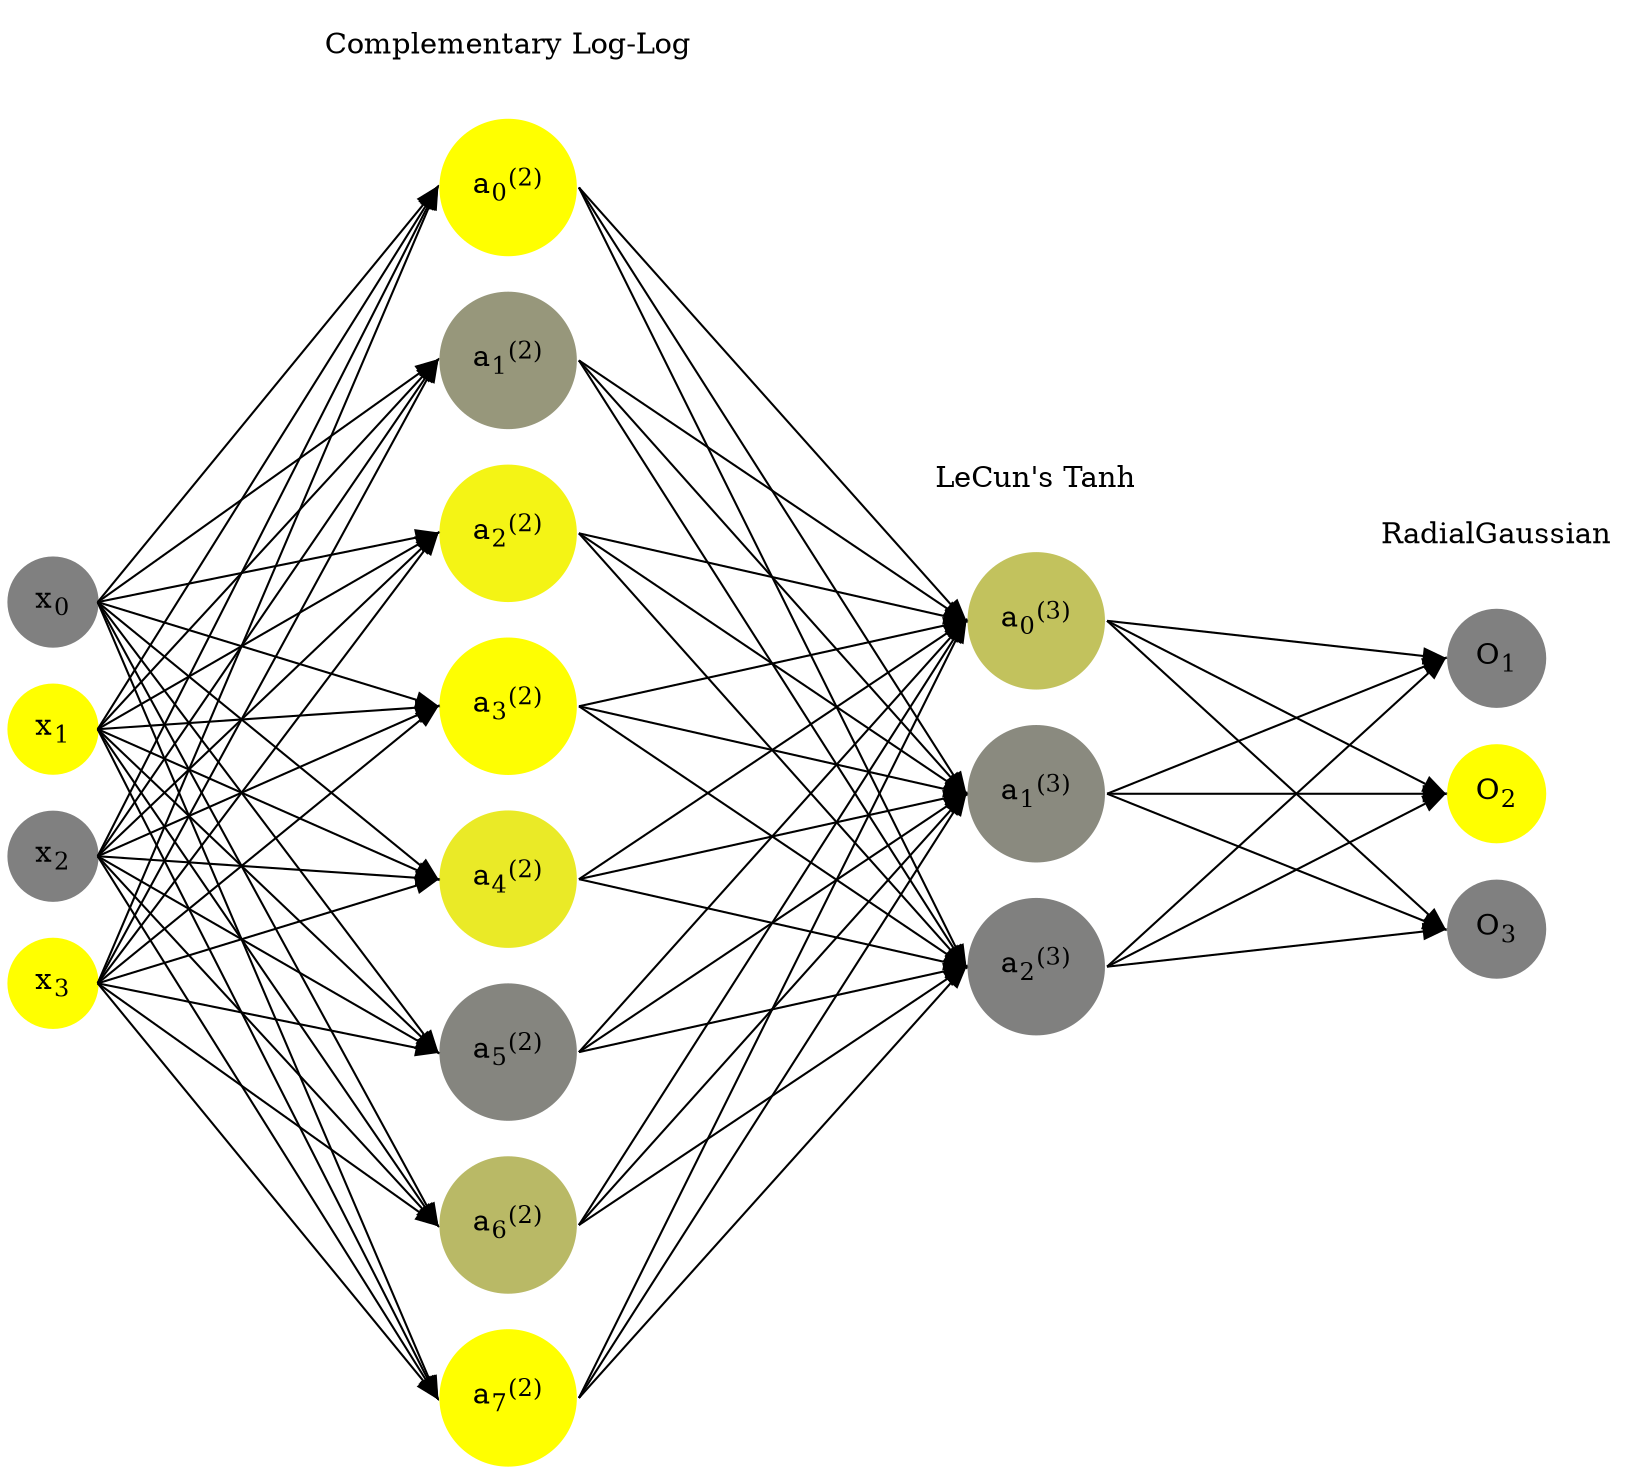 digraph G {
	rankdir = LR;
	splines=false;
	edge[style=invis];
	ranksep= 1.4;
	{
	node [shape=circle, color="0.1667, 0.0, 0.5", style=filled, fillcolor="0.1667, 0.0, 0.5"];
	x0 [label=<x<sub>0</sub>>];
	}
	{
	node [shape=circle, color="0.1667, 1.0, 1.0", style=filled, fillcolor="0.1667, 1.0, 1.0"];
	x1 [label=<x<sub>1</sub>>];
	}
	{
	node [shape=circle, color="0.1667, 0.0, 0.5", style=filled, fillcolor="0.1667, 0.0, 0.5"];
	x2 [label=<x<sub>2</sub>>];
	}
	{
	node [shape=circle, color="0.1667, 1.0, 1.0", style=filled, fillcolor="0.1667, 1.0, 1.0"];
	x3 [label=<x<sub>3</sub>>];
	}
	{
	node [shape=circle, color="0.1667, 0.999765, 0.999882", style=filled, fillcolor="0.1667, 0.999765, 0.999882"];
	a02 [label=<a<sub>0</sub><sup>(2)</sup>>];
	}
	{
	node [shape=circle, color="0.1667, 0.184420, 0.592210", style=filled, fillcolor="0.1667, 0.184420, 0.592210"];
	a12 [label=<a<sub>1</sub><sup>(2)</sup>>];
	}
	{
	node [shape=circle, color="0.1667, 0.911735, 0.955868", style=filled, fillcolor="0.1667, 0.911735, 0.955868"];
	a22 [label=<a<sub>2</sub><sup>(2)</sup>>];
	}
	{
	node [shape=circle, color="0.1667, 0.989620, 0.994810", style=filled, fillcolor="0.1667, 0.989620, 0.994810"];
	a32 [label=<a<sub>3</sub><sup>(2)</sup>>];
	}
	{
	node [shape=circle, color="0.1667, 0.833169, 0.916585", style=filled, fillcolor="0.1667, 0.833169, 0.916585"];
	a42 [label=<a<sub>4</sub><sup>(2)</sup>>];
	}
	{
	node [shape=circle, color="0.1667, 0.041556, 0.520778", style=filled, fillcolor="0.1667, 0.041556, 0.520778"];
	a52 [label=<a<sub>5</sub><sup>(2)</sup>>];
	}
	{
	node [shape=circle, color="0.1667, 0.446558, 0.723279", style=filled, fillcolor="0.1667, 0.446558, 0.723279"];
	a62 [label=<a<sub>6</sub><sup>(2)</sup>>];
	}
	{
	node [shape=circle, color="0.1667, 1.000000, 1.000000", style=filled, fillcolor="0.1667, 1.000000, 1.000000"];
	a72 [label=<a<sub>7</sub><sup>(2)</sup>>];
	}
	{
	node [shape=circle, color="0.1667, 0.520906, 0.760453", style=filled, fillcolor="0.1667, 0.520906, 0.760453"];
	a03 [label=<a<sub>0</sub><sup>(3)</sup>>];
	}
	{
	node [shape=circle, color="0.1667, 0.084335, 0.542167", style=filled, fillcolor="0.1667, 0.084335, 0.542167"];
	a13 [label=<a<sub>1</sub><sup>(3)</sup>>];
	}
	{
	node [shape=circle, color="0.1667, 0.005617, 0.502808", style=filled, fillcolor="0.1667, 0.005617, 0.502808"];
	a23 [label=<a<sub>2</sub><sup>(3)</sup>>];
	}
	{
	node [shape=circle, color="0.1667, 0.0, 0.5", style=filled, fillcolor="0.1667, 0.0, 0.5"];
	O1 [label=<O<sub>1</sub>>];
	}
	{
	node [shape=circle, color="0.1667, 1.0, 1.0", style=filled, fillcolor="0.1667, 1.0, 1.0"];
	O2 [label=<O<sub>2</sub>>];
	}
	{
	node [shape=circle, color="0.1667, 0.0, 0.5", style=filled, fillcolor="0.1667, 0.0, 0.5"];
	O3 [label=<O<sub>3</sub>>];
	}
	{
	rank=same;
	x0->x1->x2->x3;
	}
	{
	rank=same;
	a02->a12->a22->a32->a42->a52->a62->a72;
	}
	{
	rank=same;
	a03->a13->a23;
	}
	{
	rank=same;
	O1->O2->O3;
	}
	l1 [shape=plaintext,label="Complementary Log-Log"];
	l1->a02;
	{rank=same; l1;a02};
	l2 [shape=plaintext,label="LeCun's Tanh"];
	l2->a03;
	{rank=same; l2;a03};
	l3 [shape=plaintext,label="RadialGaussian"];
	l3->O1;
	{rank=same; l3;O1};
edge[style=solid, tailport=e, headport=w];
	{x0;x1;x2;x3} -> {a02;a12;a22;a32;a42;a52;a62;a72};
	{a02;a12;a22;a32;a42;a52;a62;a72} -> {a03;a13;a23};
	{a03;a13;a23} -> {O1,O2,O3};
}